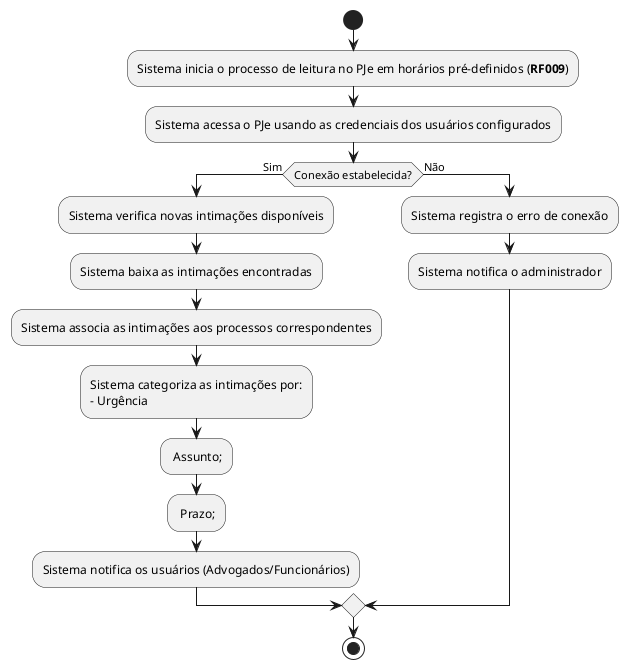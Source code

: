 @startuml
start

:Sistema inicia o processo de leitura no PJe em horários pré-definidos (**RF009**);
:Sistema acessa o PJe usando as credenciais dos usuários configurados;
if (Conexão estabelecida?) then (Sim)
    :Sistema verifica novas intimações disponíveis;
    :Sistema baixa as intimações encontradas;
    :Sistema associa as intimações aos processos correspondentes;
    :Sistema categoriza as intimações por:
    - Urgência;
    - Assunto;
    - Prazo;
    :Sistema notifica os usuários (Advogados/Funcionários);
else (Não)
    :Sistema registra o erro de conexão;
    :Sistema notifica o administrador;
endif

stop
@enduml
